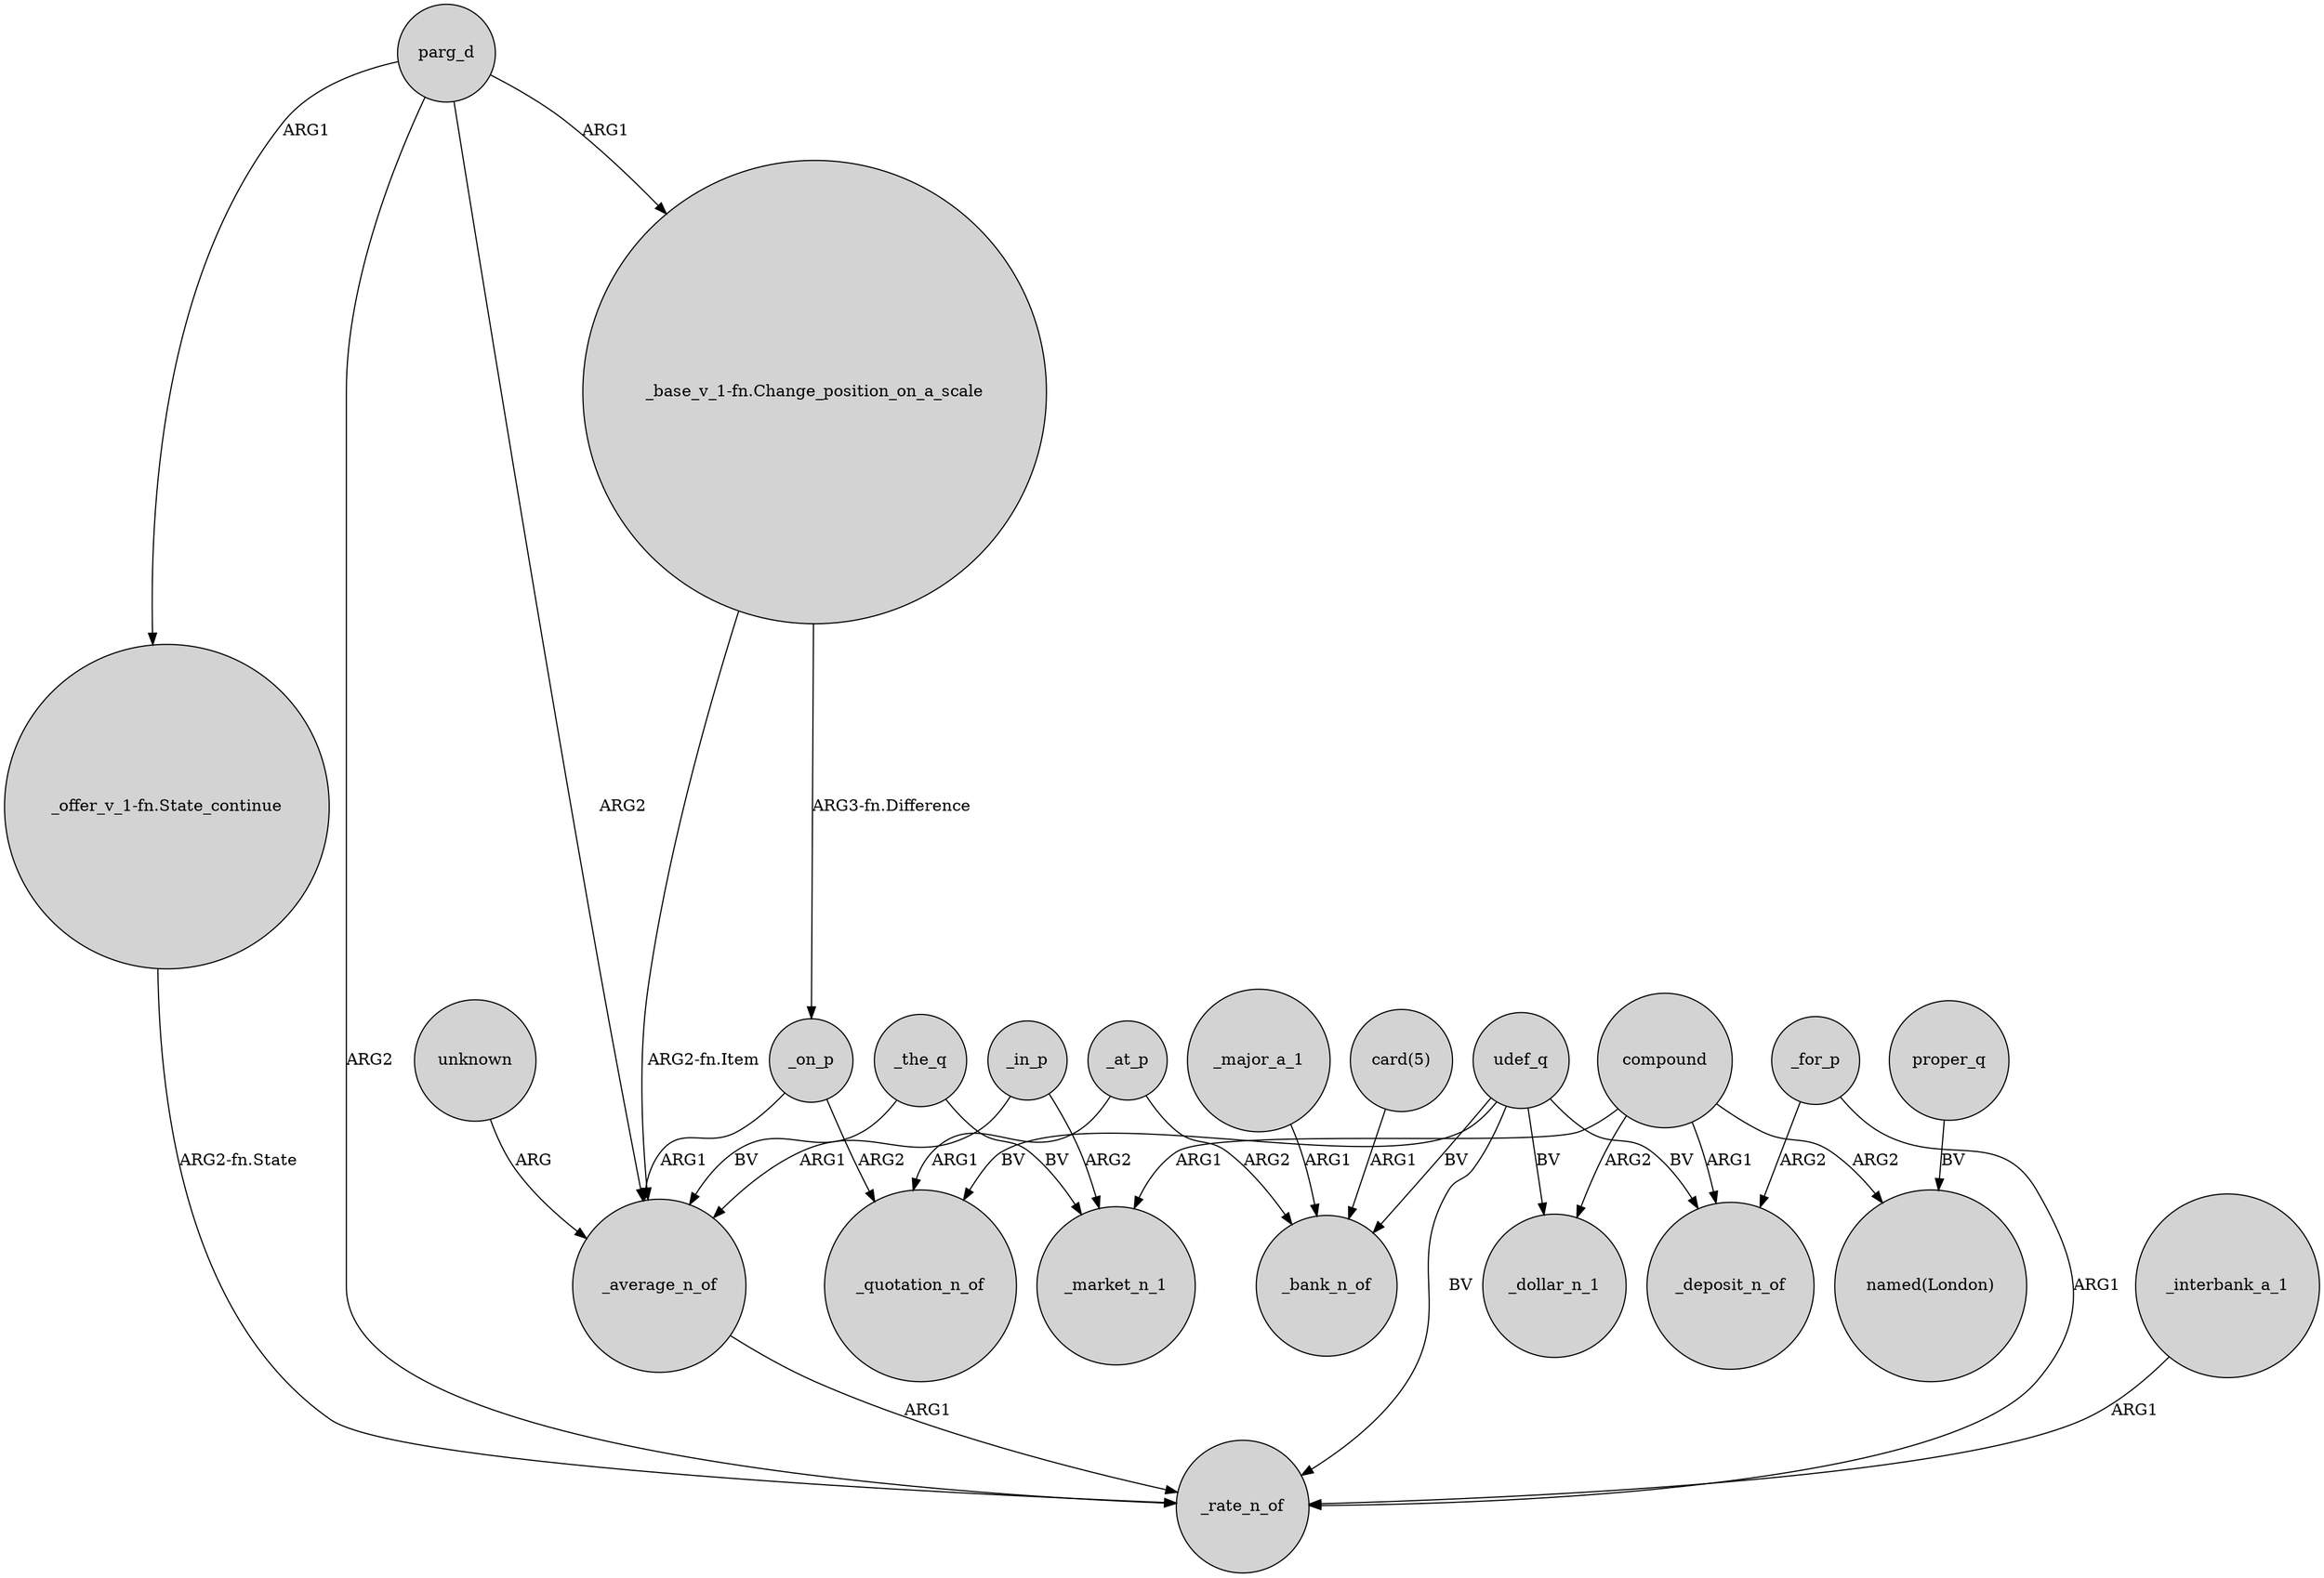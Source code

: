 digraph {
	node [shape=circle style=filled]
	parg_d -> _average_n_of [label=ARG2]
	_at_p -> _bank_n_of [label=ARG2]
	_in_p -> _average_n_of [label=ARG1]
	parg_d -> "_base_v_1-fn.Change_position_on_a_scale" [label=ARG1]
	_the_q -> _average_n_of [label=BV]
	compound -> "named(London)" [label=ARG2]
	_major_a_1 -> _bank_n_of [label=ARG1]
	udef_q -> _bank_n_of [label=BV]
	compound -> _dollar_n_1 [label=ARG2]
	parg_d -> "_offer_v_1-fn.State_continue" [label=ARG1]
	udef_q -> _rate_n_of [label=BV]
	_the_q -> _market_n_1 [label=BV]
	_for_p -> _rate_n_of [label=ARG1]
	"card(5)" -> _bank_n_of [label=ARG1]
	_in_p -> _market_n_1 [label=ARG2]
	"_base_v_1-fn.Change_position_on_a_scale" -> _average_n_of [label="ARG2-fn.Item"]
	_average_n_of -> _rate_n_of [label=ARG1]
	_on_p -> _average_n_of [label=ARG1]
	udef_q -> _dollar_n_1 [label=BV]
	udef_q -> _quotation_n_of [label=BV]
	_on_p -> _quotation_n_of [label=ARG2]
	"_offer_v_1-fn.State_continue" -> _rate_n_of [label="ARG2-fn.State"]
	proper_q -> "named(London)" [label=BV]
	compound -> _deposit_n_of [label=ARG1]
	parg_d -> _rate_n_of [label=ARG2]
	_interbank_a_1 -> _rate_n_of [label=ARG1]
	_at_p -> _quotation_n_of [label=ARG1]
	compound -> _market_n_1 [label=ARG1]
	"_base_v_1-fn.Change_position_on_a_scale" -> _on_p [label="ARG3-fn.Difference"]
	unknown -> _average_n_of [label=ARG]
	udef_q -> _deposit_n_of [label=BV]
	_for_p -> _deposit_n_of [label=ARG2]
}
